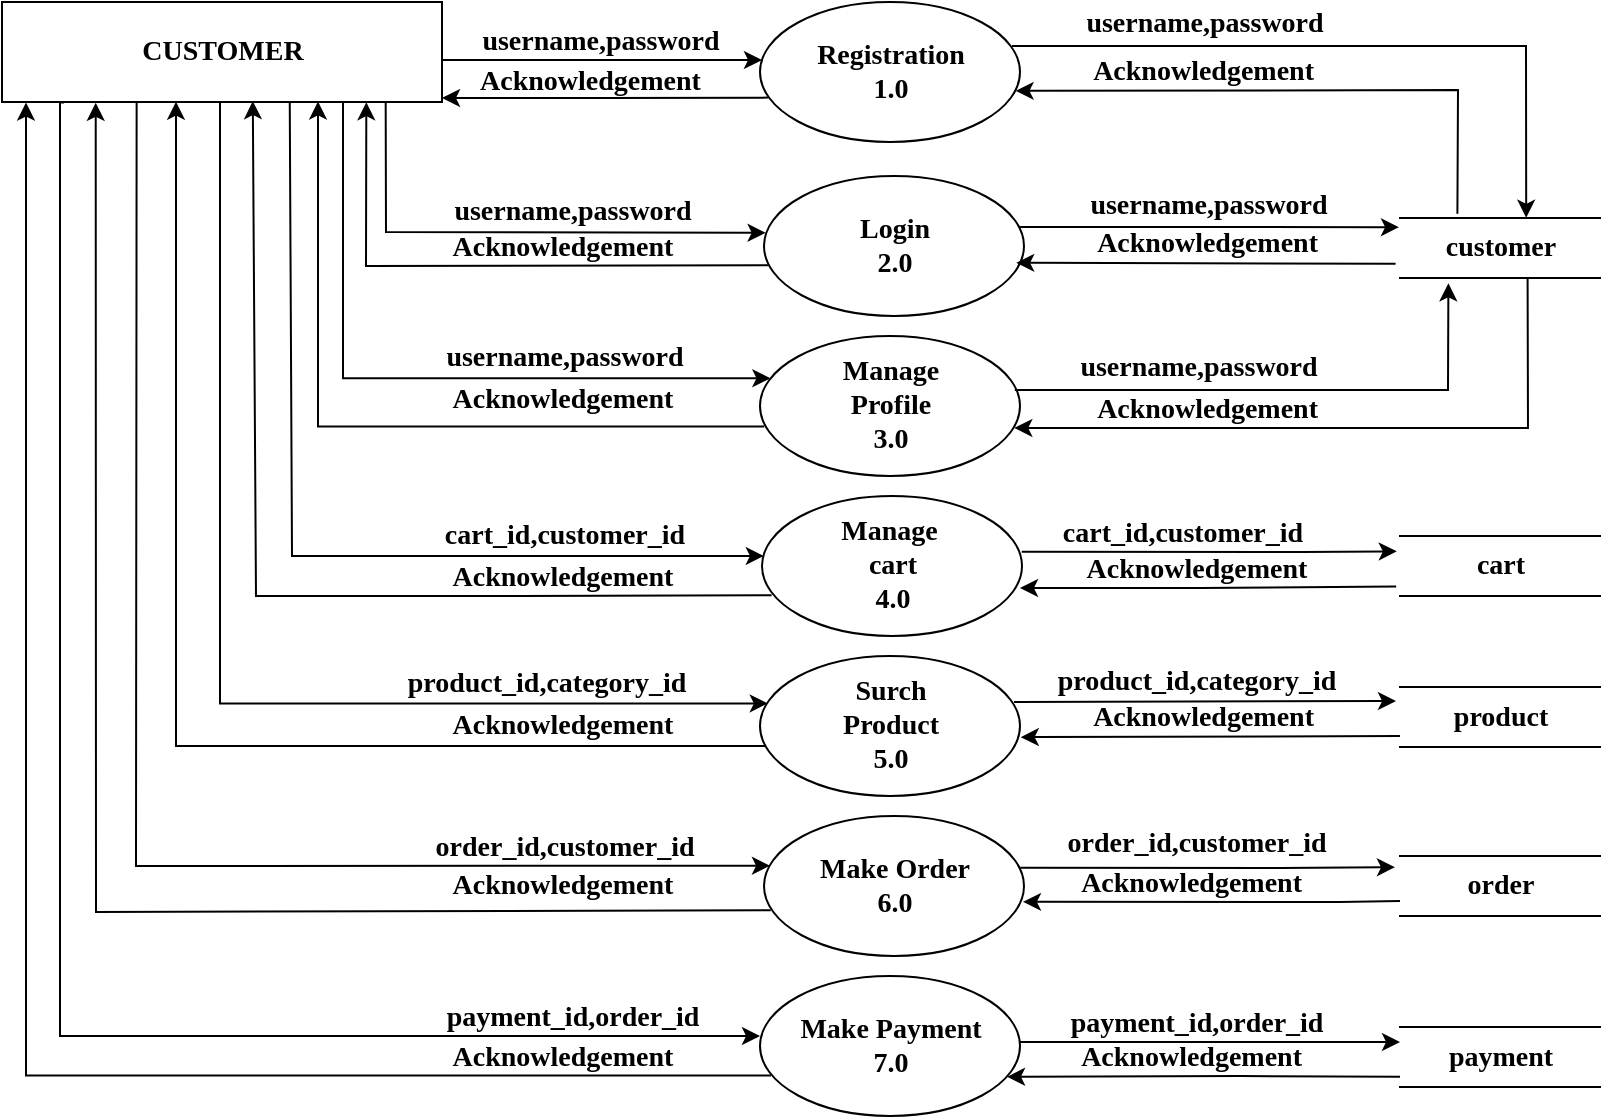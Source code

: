 <mxfile>
    <diagram id="0Psh6iuW7GssUp9ffrjz" name="Page-1">
        <mxGraphModel dx="2198" dy="1351" grid="0" gridSize="10" guides="1" tooltips="1" connect="1" arrows="1" fold="1" page="0" pageScale="1" pageWidth="827" pageHeight="1169" background="#ffffff" math="0" shadow="0">
            <root>
                <mxCell id="0"/>
                <mxCell id="1" parent="0"/>
                <mxCell id="62" style="edgeStyle=none;html=1;exitX=0.033;exitY=0.683;exitDx=0;exitDy=0;entryX=1;entryY=0.5;entryDx=0;entryDy=0;labelBackgroundColor=#000000;labelBorderColor=#000000;fontSize=14;fontColor=#000000;strokeColor=#000000;exitPerimeter=0;rounded=0;fontFamily=Times New Roman;" parent="1" source="63" edge="1">
                    <mxGeometry relative="1" as="geometry">
                        <mxPoint x="-427.96" y="-489.17" as="sourcePoint"/>
                        <mxPoint x="-589" y="-489" as="targetPoint"/>
                        <Array as="points">
                            <mxPoint x="-511" y="-489"/>
                        </Array>
                    </mxGeometry>
                </mxCell>
                <mxCell id="63" value="Registration&lt;br style=&quot;font-size: 14px;&quot;&gt;1.0" style="shape=ellipse;html=1;dashed=0;whitespace=wrap;perimeter=ellipsePerimeter;labelBackgroundColor=#FFFFFF;fontSize=14;fontColor=#000000;strokeColor=#000000;fillColor=#FFFFFF;fontStyle=1;fontFamily=Times New Roman;" parent="1" vertex="1">
                    <mxGeometry x="-430" y="-537" width="130" height="70" as="geometry"/>
                </mxCell>
                <mxCell id="65" style="edgeStyle=elbowEdgeStyle;html=1;labelBackgroundColor=#000000;labelBorderColor=#000000;fontSize=14;fontColor=#000000;strokeColor=#000000;exitX=0.016;exitY=0.647;exitDx=0;exitDy=0;exitPerimeter=0;rounded=0;fontFamily=Times New Roman;entryX=0.715;entryY=0.994;entryDx=0;entryDy=0;entryPerimeter=0;" parent="1" source="66" target="79" edge="1">
                    <mxGeometry relative="1" as="geometry">
                        <mxPoint x="-427.35" y="-374.57" as="sourcePoint"/>
                        <mxPoint x="-651" y="-530" as="targetPoint"/>
                        <Array as="points">
                            <mxPoint x="-651" y="-335"/>
                            <mxPoint x="-651" y="-449"/>
                        </Array>
                    </mxGeometry>
                </mxCell>
                <mxCell id="66" value="Manage&lt;br&gt;Profile&lt;br&gt;3.0" style="shape=ellipse;html=1;dashed=0;whitespace=wrap;perimeter=ellipsePerimeter;labelBackgroundColor=#FFFFFF;fontSize=14;fontColor=#000000;strokeColor=#000000;fillColor=#FFFFFF;fontStyle=1;fontFamily=Times New Roman;" parent="1" vertex="1">
                    <mxGeometry x="-430" y="-370" width="130" height="70" as="geometry"/>
                </mxCell>
                <mxCell id="67" style="edgeStyle=elbowEdgeStyle;html=1;exitX=0.036;exitY=0.729;exitDx=0;exitDy=0;labelBackgroundColor=#000000;labelBorderColor=#000000;fontSize=14;fontColor=#000000;strokeColor=#000000;rounded=0;fontFamily=Times New Roman;exitPerimeter=0;entryX=0.396;entryY=0.997;entryDx=0;entryDy=0;entryPerimeter=0;startArrow=none;" parent="1" target="79" edge="1">
                    <mxGeometry relative="1" as="geometry">
                        <mxPoint x="-427.32" y="-164.97" as="sourcePoint"/>
                        <mxPoint x="-723.0" y="-493" as="targetPoint"/>
                        <Array as="points">
                            <mxPoint x="-722" y="-165"/>
                            <mxPoint x="-672" y="-166"/>
                            <mxPoint x="-722" y="-336"/>
                            <mxPoint x="-700" y="-519"/>
                            <mxPoint x="-730" y="-409"/>
                        </Array>
                    </mxGeometry>
                </mxCell>
                <mxCell id="68" value="Surch&lt;br&gt;Product&lt;br&gt;5.0" style="shape=ellipse;html=1;dashed=0;whitespace=wrap;perimeter=ellipsePerimeter;labelBackgroundColor=#FFFFFF;fontSize=14;fontColor=#000000;strokeColor=#000000;fillColor=#FFFFFF;fontStyle=1;fontFamily=Times New Roman;" parent="1" vertex="1">
                    <mxGeometry x="-430" y="-210" width="130" height="70" as="geometry"/>
                </mxCell>
                <mxCell id="70" value="Make Order&lt;br style=&quot;font-size: 14px&quot;&gt;6.0" style="shape=ellipse;html=1;dashed=0;whitespace=wrap;perimeter=ellipsePerimeter;labelBackgroundColor=#FFFFFF;fontSize=14;fontColor=#000000;strokeColor=#000000;fillColor=#FFFFFF;fontStyle=1;fontFamily=Times New Roman;" parent="1" vertex="1">
                    <mxGeometry x="-428" y="-130" width="130" height="70" as="geometry"/>
                </mxCell>
                <mxCell id="71" style="edgeStyle=elbowEdgeStyle;html=1;labelBackgroundColor=#000000;labelBorderColor=#000000;fontSize=14;fontColor=#000000;strokeColor=#000000;rounded=0;fontFamily=Times New Roman;exitX=0.042;exitY=0.71;exitDx=0;exitDy=0;exitPerimeter=0;entryX=0.055;entryY=1.005;entryDx=0;entryDy=0;entryPerimeter=0;" parent="1" source="72" target="79" edge="1">
                    <mxGeometry relative="1" as="geometry">
                        <mxPoint x="-440" as="sourcePoint"/>
                        <mxPoint x="-797" y="-480" as="targetPoint"/>
                        <Array as="points">
                            <mxPoint x="-797" y="-510"/>
                            <mxPoint x="-800" y="-460"/>
                            <mxPoint x="-797" y="-10"/>
                            <mxPoint x="-797" y="-289"/>
                        </Array>
                    </mxGeometry>
                </mxCell>
                <mxCell id="72" value="Make Payment&lt;br style=&quot;font-size: 14px&quot;&gt;7.0" style="shape=ellipse;html=1;dashed=0;whitespace=wrap;perimeter=ellipsePerimeter;labelBackgroundColor=#FFFFFF;fontSize=14;fontColor=#000000;strokeColor=#000000;fillColor=#FFFFFF;fontStyle=1;fontFamily=Times New Roman;" parent="1" vertex="1">
                    <mxGeometry x="-430" y="-50" width="130" height="70" as="geometry"/>
                </mxCell>
                <mxCell id="73" style="edgeStyle=none;html=1;labelBackgroundColor=#000000;labelBorderColor=#000000;fontSize=14;fontColor=#000000;strokeColor=#000000;entryX=0.013;entryY=0.357;entryDx=0;entryDy=0;entryPerimeter=0;fontFamily=Times New Roman;" parent="1" edge="1">
                    <mxGeometry relative="1" as="geometry">
                        <mxPoint x="-588.69" y="-507.99" as="sourcePoint"/>
                        <mxPoint x="-429.0" y="-508" as="targetPoint"/>
                    </mxGeometry>
                </mxCell>
                <mxCell id="75" style="edgeStyle=elbowEdgeStyle;html=1;exitX=0.77;exitY=1;exitDx=0;exitDy=0;labelBackgroundColor=#000000;labelBorderColor=#000000;fontSize=14;fontColor=#000000;strokeColor=#000000;rounded=0;fontFamily=Times New Roman;entryX=0.04;entryY=0.302;entryDx=0;entryDy=0;entryPerimeter=0;exitPerimeter=0;" parent="1" source="79" target="66" edge="1">
                    <mxGeometry relative="1" as="geometry">
                        <mxPoint x="-638.5" y="-504.33" as="sourcePoint"/>
                        <mxPoint x="-430" y="-363" as="targetPoint"/>
                        <Array as="points">
                            <mxPoint x="-638.5" y="-414.33"/>
                        </Array>
                    </mxGeometry>
                </mxCell>
                <mxCell id="76" style="edgeStyle=elbowEdgeStyle;html=1;labelBackgroundColor=#000000;labelBorderColor=#000000;fontSize=14;fontColor=#000000;strokeColor=#000000;rounded=0;entryX=0.03;entryY=0.339;entryDx=0;entryDy=0;entryPerimeter=0;fontFamily=Times New Roman;exitX=0.49;exitY=0.994;exitDx=0;exitDy=0;exitPerimeter=0;" parent="1" source="79" target="68" edge="1">
                    <mxGeometry relative="1" as="geometry">
                        <mxPoint x="-700" y="-530" as="sourcePoint"/>
                        <mxPoint x="-428" y="-306" as="targetPoint"/>
                        <Array as="points">
                            <mxPoint x="-700" y="-310"/>
                            <mxPoint x="-686" y="-321"/>
                        </Array>
                    </mxGeometry>
                </mxCell>
                <mxCell id="78" style="edgeStyle=elbowEdgeStyle;html=1;labelBackgroundColor=#000000;labelBorderColor=#000000;fontSize=14;fontColor=#000000;strokeColor=#000000;rounded=0;fontFamily=Times New Roman;entryX=0;entryY=0.429;entryDx=0;entryDy=0;entryPerimeter=0;exitX=0.141;exitY=1.005;exitDx=0;exitDy=0;exitPerimeter=0;" parent="1" source="79" target="72" edge="1">
                    <mxGeometry relative="1" as="geometry">
                        <mxPoint x="-777" y="-538" as="sourcePoint"/>
                        <mxPoint x="-440" y="-20" as="targetPoint"/>
                        <Array as="points">
                            <mxPoint x="-780" y="-460"/>
                            <mxPoint x="-790" y="-460"/>
                            <mxPoint x="-780" y="-440"/>
                            <mxPoint x="-777" y="-90"/>
                            <mxPoint x="-467" y="-105"/>
                            <mxPoint x="-799" y="-498"/>
                            <mxPoint x="-799" y="-428"/>
                        </Array>
                    </mxGeometry>
                </mxCell>
                <mxCell id="79" value="&lt;font color=&quot;#000000&quot; style=&quot;font-size: 14px;&quot;&gt;&lt;b style=&quot;font-size: 14px;&quot;&gt;CUSTOMER&lt;/b&gt;&lt;/font&gt;" style="html=1;dashed=0;whitespace=wrap;fillColor=#FFFFFF;strokeColor=#000000;fontFamily=Times New Roman;fontSize=14;" parent="1" vertex="1">
                    <mxGeometry x="-809" y="-537" width="220" height="50" as="geometry"/>
                </mxCell>
                <mxCell id="80" value="Login&lt;br style=&quot;font-size: 14px;&quot;&gt;2.0" style="shape=ellipse;html=1;dashed=0;whitespace=wrap;perimeter=ellipsePerimeter;labelBackgroundColor=#FFFFFF;fontSize=14;fontColor=#000000;strokeColor=#000000;fillColor=#FFFFFF;fontStyle=1;fontFamily=Times New Roman;" parent="1" vertex="1">
                    <mxGeometry x="-428" y="-450" width="130" height="70" as="geometry"/>
                </mxCell>
                <mxCell id="81" value="" style="endArrow=classic;html=1;rounded=0;labelBackgroundColor=#000000;labelBorderColor=#000000;fontSize=14;fontColor=#000000;strokeColor=#000000;fontFamily=Times New Roman;entryX=0.671;entryY=-0.07;entryDx=0;entryDy=0;exitX=0.954;exitY=0.286;exitDx=0;exitDy=0;exitPerimeter=0;entryPerimeter=0;" parent="1" edge="1">
                    <mxGeometry width="50" height="50" relative="1" as="geometry">
                        <mxPoint x="-303.98" y="-514.98" as="sourcePoint"/>
                        <mxPoint x="-46.9" y="-429.1" as="targetPoint"/>
                        <Array as="points">
                            <mxPoint x="-47" y="-515"/>
                        </Array>
                    </mxGeometry>
                </mxCell>
                <mxCell id="82" value="" style="endArrow=classic;html=1;rounded=0;labelBackgroundColor=#000000;labelBorderColor=#000000;fontSize=14;fontColor=#000000;strokeColor=#000000;fontFamily=Times New Roman;exitX=0.287;exitY=-0.07;exitDx=0;exitDy=0;entryX=0.983;entryY=0.635;entryDx=0;entryDy=0;entryPerimeter=0;exitPerimeter=0;" parent="1" source="94" target="63" edge="1">
                    <mxGeometry width="50" height="50" relative="1" as="geometry">
                        <mxPoint x="-86" y="-489" as="sourcePoint"/>
                        <mxPoint x="-298.52" y="-557.84" as="targetPoint"/>
                        <Array as="points">
                            <mxPoint x="-81" y="-493"/>
                        </Array>
                    </mxGeometry>
                </mxCell>
                <mxCell id="83" value="" style="endArrow=classic;html=1;rounded=0;labelBackgroundColor=#000000;labelBorderColor=#000000;fontSize=14;fontColor=#000000;strokeColor=#000000;fontFamily=Times New Roman;exitX=0.975;exitY=0.35;exitDx=0;exitDy=0;exitPerimeter=0;entryX=-0.005;entryY=0.153;entryDx=0;entryDy=0;entryPerimeter=0;" parent="1" target="94" edge="1">
                    <mxGeometry width="50" height="50" relative="1" as="geometry">
                        <mxPoint x="-300.25" y="-424.5" as="sourcePoint"/>
                        <mxPoint x="-117.8" y="-423.95" as="targetPoint"/>
                    </mxGeometry>
                </mxCell>
                <mxCell id="84" value="" style="endArrow=classic;html=1;rounded=0;labelBackgroundColor=#000000;labelBorderColor=#000000;fontSize=14;fontColor=#000000;strokeColor=#000000;fontFamily=Times New Roman;entryX=0.97;entryY=0.663;entryDx=0;entryDy=0;entryPerimeter=0;exitX=-0.022;exitY=0.761;exitDx=0;exitDy=0;exitPerimeter=0;" parent="1" source="94" edge="1">
                    <mxGeometry width="50" height="50" relative="1" as="geometry">
                        <mxPoint x="-118.2" y="-405.96" as="sourcePoint"/>
                        <mxPoint x="-301.9" y="-406.59" as="targetPoint"/>
                    </mxGeometry>
                </mxCell>
                <mxCell id="85" value="" style="endArrow=classic;html=1;rounded=0;labelBackgroundColor=#000000;labelBorderColor=#000000;fontSize=14;fontColor=#000000;strokeColor=#000000;fontFamily=Times New Roman;entryX=0.242;entryY=1.088;entryDx=0;entryDy=0;exitX=0.98;exitY=0.386;exitDx=0;exitDy=0;exitPerimeter=0;entryPerimeter=0;" parent="1" source="66" target="94" edge="1">
                    <mxGeometry width="50" height="50" relative="1" as="geometry">
                        <mxPoint x="-297.01" y="-342.2" as="sourcePoint"/>
                        <mxPoint x="-86" y="-402" as="targetPoint"/>
                        <Array as="points">
                            <mxPoint x="-200" y="-343"/>
                            <mxPoint x="-86" y="-343"/>
                        </Array>
                    </mxGeometry>
                </mxCell>
                <mxCell id="86" value="" style="endArrow=classic;html=1;rounded=0;labelBackgroundColor=#000000;labelBorderColor=#000000;fontSize=14;fontColor=#000000;strokeColor=#000000;fontFamily=Times New Roman;exitX=0.638;exitY=1.011;exitDx=0;exitDy=0;entryX=0.978;entryY=0.657;entryDx=0;entryDy=0;entryPerimeter=0;exitPerimeter=0;" parent="1" source="94" target="66" edge="1">
                    <mxGeometry width="50" height="50" relative="1" as="geometry">
                        <mxPoint x="-52" y="-460" as="sourcePoint"/>
                        <mxPoint x="-299" y="-374" as="targetPoint"/>
                        <Array as="points">
                            <mxPoint x="-46" y="-324"/>
                            <mxPoint x="-53" y="-324"/>
                        </Array>
                    </mxGeometry>
                </mxCell>
                <mxCell id="87" value="" style="endArrow=classic;html=1;rounded=0;labelBackgroundColor=#000000;labelBorderColor=#000000;fontSize=14;fontColor=#000000;strokeColor=#000000;fontFamily=Times New Roman;exitX=0.977;exitY=0.329;exitDx=0;exitDy=0;exitPerimeter=0;entryX=-0.02;entryY=0.234;entryDx=0;entryDy=0;entryPerimeter=0;" parent="1" source="68" target="95" edge="1">
                    <mxGeometry width="50" height="50" relative="1" as="geometry">
                        <mxPoint x="-299.91" y="-245.5" as="sourcePoint"/>
                        <mxPoint x="-118.0" y="-245.5" as="targetPoint"/>
                    </mxGeometry>
                </mxCell>
                <mxCell id="88" value="" style="endArrow=classic;html=1;rounded=0;labelBackgroundColor=#000000;labelBorderColor=#000000;fontSize=14;fontColor=#000000;strokeColor=#000000;fontFamily=Times New Roman;entryX=1.003;entryY=0.551;entryDx=0;entryDy=0;entryPerimeter=0;startArrow=none;exitX=0;exitY=0.75;exitDx=0;exitDy=0;" parent="1" edge="1">
                    <mxGeometry width="50" height="50" relative="1" as="geometry">
                        <mxPoint x="-110" y="-170" as="sourcePoint"/>
                        <mxPoint x="-299.61" y="-169.43" as="targetPoint"/>
                    </mxGeometry>
                </mxCell>
                <mxCell id="92" value="" style="endArrow=classic;html=1;rounded=0;labelBackgroundColor=#000000;labelBorderColor=#000000;fontSize=14;fontColor=#000000;strokeColor=#000000;fontFamily=Times New Roman;entryX=0.95;entryY=0.72;entryDx=0;entryDy=0;entryPerimeter=0;exitX=0;exitY=0.83;exitDx=0;exitDy=0;exitPerimeter=0;" parent="1" source="98" target="72" edge="1">
                    <mxGeometry width="50" height="50" relative="1" as="geometry">
                        <mxPoint x="-120" as="sourcePoint"/>
                        <mxPoint x="-318.7" y="-39.22" as="targetPoint"/>
                        <Array as="points">
                            <mxPoint x="-190"/>
                        </Array>
                    </mxGeometry>
                </mxCell>
                <mxCell id="94" value="&lt;b style=&quot;font-size: 14px;&quot;&gt;customer&lt;/b&gt;" style="html=1;dashed=0;whitespace=wrap;shape=partialRectangle;right=0;left=0;labelBackgroundColor=none;fontSize=14;fontColor=#000000;strokeColor=#000000;fillColor=#FFFFFF;fontFamily=Times New Roman;" parent="1" vertex="1">
                    <mxGeometry x="-110" y="-429" width="100" height="30" as="geometry"/>
                </mxCell>
                <mxCell id="95" value="&lt;b style=&quot;font-size: 14px;&quot;&gt;product&lt;/b&gt;" style="html=1;dashed=0;whitespace=wrap;shape=partialRectangle;right=0;left=0;labelBackgroundColor=none;fontSize=14;fontColor=#000000;strokeColor=#000000;fillColor=#FFFFFF;fontFamily=Times New Roman;" parent="1" vertex="1">
                    <mxGeometry x="-110" y="-194.5" width="100" height="30" as="geometry"/>
                </mxCell>
                <mxCell id="97" value="&lt;b style=&quot;font-size: 14px;&quot;&gt;order&lt;/b&gt;" style="html=1;dashed=0;whitespace=wrap;shape=partialRectangle;right=0;left=0;labelBackgroundColor=none;fontSize=14;fontColor=#000000;strokeColor=#000000;fillColor=#FFFFFF;fontFamily=Times New Roman;" parent="1" vertex="1">
                    <mxGeometry x="-110" y="-110" width="100" height="30" as="geometry"/>
                </mxCell>
                <mxCell id="98" value="&lt;b style=&quot;font-size: 14px;&quot;&gt;payment&lt;/b&gt;" style="html=1;dashed=0;whitespace=wrap;shape=partialRectangle;right=0;left=0;labelBackgroundColor=none;fontSize=14;fontColor=#000000;strokeColor=#000000;fillColor=#FFFFFF;fontFamily=Times New Roman;" parent="1" vertex="1">
                    <mxGeometry x="-110" y="-24.5" width="100" height="30" as="geometry"/>
                </mxCell>
                <mxCell id="99" value="&lt;font style=&quot;font-size: 14px;&quot;&gt;Acknowledgement&lt;/font&gt;" style="text;html=1;align=right;verticalAlign=middle;resizable=0;points=[];autosize=1;strokeColor=none;fillColor=none;fontSize=14;fontColor=#000000;fontStyle=1;fontFamily=Times New Roman;" parent="1" vertex="1">
                    <mxGeometry x="-272" y="-513" width="120" height="21" as="geometry"/>
                </mxCell>
                <mxCell id="100" value="&lt;font style=&quot;font-size: 14px;&quot;&gt;Acknowledgement&lt;/font&gt;" style="text;html=1;align=right;verticalAlign=middle;resizable=0;points=[];autosize=1;strokeColor=none;fillColor=none;fontSize=14;fontColor=#000000;fontStyle=1;fontFamily=Times New Roman;" parent="1" vertex="1">
                    <mxGeometry x="-270.5" y="-427" width="120" height="21" as="geometry"/>
                </mxCell>
                <mxCell id="101" value="&lt;font style=&quot;font-size: 14px;&quot;&gt;Acknowledgement&lt;/font&gt;" style="text;html=1;align=right;verticalAlign=middle;resizable=0;points=[];autosize=1;strokeColor=none;fillColor=none;fontSize=14;fontColor=#000000;fontStyle=1;fontFamily=Times New Roman;" parent="1" vertex="1">
                    <mxGeometry x="-270.5" y="-343.5" width="120" height="21" as="geometry"/>
                </mxCell>
                <mxCell id="104" value="&lt;font style=&quot;font-size: 14px;&quot;&gt;Acknowledgement&lt;/font&gt;" style="text;html=1;align=right;verticalAlign=middle;resizable=0;points=[];autosize=1;strokeColor=none;fillColor=none;fontSize=14;fontColor=#000000;fontStyle=1;fontFamily=Times New Roman;" parent="1" vertex="1">
                    <mxGeometry x="-278" y="-20" width="120" height="21" as="geometry"/>
                </mxCell>
                <mxCell id="105" value="&lt;b&gt;username,password&lt;/b&gt;" style="text;html=1;align=center;verticalAlign=middle;resizable=0;points=[];autosize=1;strokeColor=none;fillColor=none;fontSize=14;fontColor=#000000;fontFamily=Times New Roman;" parent="1" vertex="1">
                    <mxGeometry x="-272.5" y="-537" width="129" height="21" as="geometry"/>
                </mxCell>
                <mxCell id="106" value="&lt;b&gt;username,password&lt;/b&gt;" style="text;html=1;align=center;verticalAlign=middle;resizable=0;points=[];autosize=1;strokeColor=none;fillColor=none;fontSize=14;fontColor=#000000;fontFamily=Times New Roman;" parent="1" vertex="1">
                    <mxGeometry x="-270.5" y="-445.5" width="129" height="21" as="geometry"/>
                </mxCell>
                <mxCell id="107" value="&lt;b style=&quot;font-size: 14px&quot;&gt;username,password&lt;/b&gt;" style="text;html=1;align=center;verticalAlign=middle;resizable=0;points=[];autosize=1;strokeColor=none;fillColor=none;fontSize=14;fontColor=#000000;fontFamily=Times New Roman;" parent="1" vertex="1">
                    <mxGeometry x="-575" y="-528" width="129" height="21" as="geometry"/>
                </mxCell>
                <mxCell id="108" value="&lt;span style=&quot;color: rgb(0, 0, 0); font-size: 14px; font-style: normal; font-weight: 700; letter-spacing: normal; text-align: right; text-indent: 0px; text-transform: none; word-spacing: 0px; display: inline; float: none;&quot;&gt;Acknowledgement&lt;/span&gt;" style="text;whiteSpace=wrap;html=1;fontSize=14;fontColor=#000000;fontFamily=Times New Roman;" parent="1" vertex="1">
                    <mxGeometry x="-572.5" y="-512" width="140" height="30" as="geometry"/>
                </mxCell>
                <mxCell id="109" value="&lt;b style=&quot;font-size: 14px;&quot;&gt;username,password&lt;/b&gt;" style="text;html=1;align=center;verticalAlign=middle;resizable=0;points=[];autosize=1;strokeColor=none;fillColor=none;fontSize=14;fontColor=#000000;fontFamily=Times New Roman;" parent="1" vertex="1">
                    <mxGeometry x="-589" y="-443" width="129" height="21" as="geometry"/>
                </mxCell>
                <mxCell id="110" value="&lt;b style=&quot;font-size: 14px;&quot;&gt;Acknowledgement&lt;/b&gt;" style="text;html=1;align=center;verticalAlign=middle;resizable=0;points=[];autosize=1;strokeColor=none;fillColor=none;fontSize=14;fontColor=#000000;fontFamily=Times New Roman;" parent="1" vertex="1">
                    <mxGeometry x="-589" y="-424.5" width="120" height="21" as="geometry"/>
                </mxCell>
                <mxCell id="111" value="&lt;b style=&quot;font-size: 14px;&quot;&gt;Acknowledgement&lt;/b&gt;" style="text;html=1;align=center;verticalAlign=middle;resizable=0;points=[];autosize=1;strokeColor=none;fillColor=none;fontSize=14;fontColor=#000000;fontFamily=Times New Roman;" parent="1" vertex="1">
                    <mxGeometry x="-589" y="-349" width="120" height="21" as="geometry"/>
                </mxCell>
                <mxCell id="113" value="&lt;b style=&quot;font-size: 14px;&quot;&gt;Acknowledgement&lt;/b&gt;" style="text;html=1;align=center;verticalAlign=middle;resizable=0;points=[];autosize=1;strokeColor=none;fillColor=none;fontSize=14;fontColor=#000000;fontFamily=Times New Roman;" parent="1" vertex="1">
                    <mxGeometry x="-589" y="-105.5" width="120" height="21" as="geometry"/>
                </mxCell>
                <mxCell id="114" value="&lt;b style=&quot;font-size: 14px;&quot;&gt;Acknowledgement&lt;/b&gt;" style="text;html=1;align=center;verticalAlign=middle;resizable=0;points=[];autosize=1;strokeColor=none;fillColor=none;fontSize=14;fontColor=#000000;fontFamily=Times New Roman;" parent="1" vertex="1">
                    <mxGeometry x="-589" y="-20" width="120" height="21" as="geometry"/>
                </mxCell>
                <mxCell id="115" value="&lt;b style=&quot;font-size: 14px&quot;&gt;product_id,category_id&lt;/b&gt;" style="text;html=1;align=center;verticalAlign=middle;resizable=0;points=[];autosize=1;strokeColor=none;fillColor=none;fontSize=14;fontColor=#000000;fontFamily=Times New Roman;" parent="1" vertex="1">
                    <mxGeometry x="-611.5" y="-206.5" width="149" height="21" as="geometry"/>
                </mxCell>
                <mxCell id="116" value="&lt;b&gt;product_id,category_id&lt;/b&gt;" style="text;html=1;align=center;verticalAlign=middle;resizable=0;points=[];autosize=1;strokeColor=none;fillColor=none;fontSize=14;fontColor=#000000;fontFamily=Times New Roman;" parent="1" vertex="1">
                    <mxGeometry x="-287" y="-208" width="149" height="21" as="geometry"/>
                </mxCell>
                <mxCell id="117" value="&lt;b style=&quot;color: rgb(0 , 0 , 0)&quot;&gt;username,password&lt;/b&gt;" style="text;html=1;align=center;verticalAlign=middle;resizable=0;points=[];autosize=1;strokeColor=none;fillColor=none;fontFamily=Times New Roman;fontSize=14;" parent="1" vertex="1">
                    <mxGeometry x="-592.5" y="-370" width="129" height="21" as="geometry"/>
                </mxCell>
                <mxCell id="118" value="&lt;b&gt;username,password&lt;/b&gt;" style="text;html=1;align=center;verticalAlign=middle;resizable=0;points=[];autosize=1;strokeColor=none;fillColor=none;fontSize=14;fontColor=#000000;fontFamily=Times New Roman;" parent="1" vertex="1">
                    <mxGeometry x="-276" y="-364.5" width="129" height="21" as="geometry"/>
                </mxCell>
                <mxCell id="121" value="&lt;b&gt;order_id,customer_id&lt;/b&gt;" style="text;html=1;align=center;verticalAlign=middle;resizable=0;points=[];autosize=1;strokeColor=none;fillColor=none;fontSize=14;fontColor=#000000;fontFamily=Times New Roman;" parent="1" vertex="1">
                    <mxGeometry x="-282" y="-126.5" width="139" height="21" as="geometry"/>
                </mxCell>
                <mxCell id="122" value="&lt;b style=&quot;font-size: 14px&quot;&gt;payment_id,order_id&lt;/b&gt;" style="text;html=1;align=center;verticalAlign=middle;resizable=0;points=[];autosize=1;strokeColor=none;fillColor=none;fontSize=14;fontColor=#000000;fontFamily=Times New Roman;" parent="1" vertex="1">
                    <mxGeometry x="-592.5" y="-40" width="136" height="21" as="geometry"/>
                </mxCell>
                <mxCell id="123" value="&lt;b&gt;payment_id,order_id&lt;/b&gt;" style="text;html=1;align=center;verticalAlign=middle;resizable=0;points=[];autosize=1;strokeColor=none;fillColor=none;fontSize=14;fontColor=#000000;fontFamily=Times New Roman;" parent="1" vertex="1">
                    <mxGeometry x="-280.5" y="-37" width="136" height="21" as="geometry"/>
                </mxCell>
                <mxCell id="103" value="&lt;font style=&quot;font-size: 14px;&quot;&gt;Acknowledgement&lt;/font&gt;" style="text;html=1;align=right;verticalAlign=middle;resizable=0;points=[];autosize=1;strokeColor=none;fillColor=none;fontSize=14;fontColor=#000000;fontStyle=1;fontFamily=Times New Roman;" parent="1" vertex="1">
                    <mxGeometry x="-278" y="-106.5" width="120" height="21" as="geometry"/>
                </mxCell>
                <mxCell id="119" value="&lt;b style=&quot;font-size: 14px&quot;&gt;order_id,customer_id&lt;/b&gt;" style="text;html=1;align=center;verticalAlign=middle;resizable=0;points=[];autosize=1;strokeColor=none;fillColor=none;fontSize=14;fontColor=#000000;fontFamily=Times New Roman;" parent="1" vertex="1">
                    <mxGeometry x="-598" y="-124.5" width="139" height="21" as="geometry"/>
                </mxCell>
                <mxCell id="128" value="" style="endArrow=classic;html=1;rounded=0;labelBackgroundColor=#000000;labelBorderColor=#000000;fontSize=14;fontColor=#000000;strokeColor=#000000;fontFamily=Times New Roman;startArrow=none;entryX=0.996;entryY=0.599;entryDx=0;entryDy=0;entryPerimeter=0;exitX=0;exitY=0.75;exitDx=0;exitDy=0;" parent="1" source="97" edge="1">
                    <mxGeometry width="50" height="50" relative="1" as="geometry">
                        <mxPoint x="-120" y="-87" as="sourcePoint"/>
                        <mxPoint x="-298.52" y="-87.07" as="targetPoint"/>
                        <Array as="points">
                            <mxPoint x="-140" y="-87"/>
                        </Array>
                    </mxGeometry>
                </mxCell>
                <mxCell id="102" value="&lt;font style=&quot;font-size: 14px;&quot;&gt;Acknowledgement&lt;/font&gt;" style="text;html=1;align=right;verticalAlign=middle;resizable=0;points=[];autosize=1;strokeColor=none;fillColor=none;fontSize=14;fontColor=#000000;fontStyle=1;fontFamily=Times New Roman;" parent="1" vertex="1">
                    <mxGeometry x="-272.5" y="-190" width="120" height="21" as="geometry"/>
                </mxCell>
                <mxCell id="130" value="Manage&amp;nbsp;&lt;br&gt;cart&lt;br&gt;4.0" style="shape=ellipse;html=1;dashed=0;whitespace=wrap;perimeter=ellipsePerimeter;labelBackgroundColor=#FFFFFF;fontSize=14;fontColor=#000000;strokeColor=#000000;fillColor=#FFFFFF;fontStyle=1;fontFamily=Times New Roman;" parent="1" vertex="1">
                    <mxGeometry x="-429" y="-290" width="130" height="70" as="geometry"/>
                </mxCell>
                <mxCell id="132" value="" style="endArrow=classic;html=1;rounded=0;labelBackgroundColor=#000000;labelBorderColor=#000000;fontSize=14;fontColor=#000000;strokeColor=#000000;fontFamily=Times New Roman;startArrow=none;exitX=0.985;exitY=0.369;exitDx=0;exitDy=0;exitPerimeter=0;entryX=-0.025;entryY=0.186;entryDx=0;entryDy=0;entryPerimeter=0;" parent="1" source="70" target="97" edge="1">
                    <mxGeometry width="50" height="50" relative="1" as="geometry">
                        <mxPoint x="-160" y="-110" as="sourcePoint"/>
                        <mxPoint x="-120" y="-104" as="targetPoint"/>
                        <Array as="points">
                            <mxPoint x="-170" y="-104"/>
                        </Array>
                    </mxGeometry>
                </mxCell>
                <mxCell id="133" value="" style="endArrow=classic;html=1;rounded=0;labelBackgroundColor=#000000;labelBorderColor=#000000;fontSize=14;fontColor=#000000;strokeColor=#000000;fontFamily=Times New Roman;startArrow=none;entryX=0;entryY=0.25;entryDx=0;entryDy=0;exitX=1;exitY=0.471;exitDx=0;exitDy=0;exitPerimeter=0;" parent="1" source="72" target="98" edge="1">
                    <mxGeometry width="50" height="50" relative="1" as="geometry">
                        <mxPoint x="-130" y="-20" as="sourcePoint"/>
                        <mxPoint x="-300.52" y="-20.07" as="targetPoint"/>
                        <Array as="points">
                            <mxPoint x="-180" y="-17"/>
                        </Array>
                    </mxGeometry>
                </mxCell>
                <mxCell id="134" value="" style="endArrow=classic;html=1;rounded=0;labelBackgroundColor=#000000;labelBorderColor=#000000;fontSize=14;fontColor=#000000;strokeColor=#000000;fontFamily=Times New Roman;startArrow=none;entryX=0.57;entryY=0.991;entryDx=0;entryDy=0;entryPerimeter=0;exitX=0.037;exitY=0.709;exitDx=0;exitDy=0;exitPerimeter=0;" parent="1" source="130" target="79" edge="1">
                    <mxGeometry width="50" height="50" relative="1" as="geometry">
                        <mxPoint x="-447" y="-310" as="sourcePoint"/>
                        <mxPoint x="-617.52" y="-310.07" as="targetPoint"/>
                        <Array as="points">
                            <mxPoint x="-550" y="-240"/>
                            <mxPoint x="-682" y="-240"/>
                        </Array>
                    </mxGeometry>
                </mxCell>
                <mxCell id="142" value="" style="endArrow=classic;html=1;rounded=0;labelBackgroundColor=#000000;labelBorderColor=#000000;fontSize=14;fontColor=#000000;strokeColor=#000000;fontFamily=Times New Roman;startArrow=none;entryX=0.007;entryY=0.428;entryDx=0;entryDy=0;entryPerimeter=0;exitX=0.654;exitY=1.007;exitDx=0;exitDy=0;exitPerimeter=0;" parent="1" source="79" target="130" edge="1">
                    <mxGeometry width="50" height="50" relative="1" as="geometry">
                        <mxPoint x="-560" y="-330" as="sourcePoint"/>
                        <mxPoint x="-730.52" y="-330.07" as="targetPoint"/>
                        <Array as="points">
                            <mxPoint x="-664" y="-260"/>
                            <mxPoint x="-580" y="-260"/>
                        </Array>
                    </mxGeometry>
                </mxCell>
                <mxCell id="143" value="&lt;b style=&quot;font-size: 14px;&quot;&gt;Acknowledgement&lt;/b&gt;" style="text;html=1;align=center;verticalAlign=middle;resizable=0;points=[];autosize=1;strokeColor=none;fillColor=none;fontSize=14;fontColor=#000000;fontFamily=Times New Roman;" parent="1" vertex="1">
                    <mxGeometry x="-589" y="-260" width="120" height="21" as="geometry"/>
                </mxCell>
                <mxCell id="112" value="&lt;b style=&quot;font-size: 14px;&quot;&gt;Acknowledgement&lt;/b&gt;" style="text;html=1;align=center;verticalAlign=middle;resizable=0;points=[];autosize=1;strokeColor=none;fillColor=none;fontSize=14;fontColor=#000000;fontFamily=Times New Roman;" parent="1" vertex="1">
                    <mxGeometry x="-589" y="-185.5" width="120" height="21" as="geometry"/>
                </mxCell>
                <mxCell id="148" value="" style="endArrow=classic;html=1;rounded=0;labelBackgroundColor=#000000;labelBorderColor=#000000;fontSize=14;fontColor=#000000;strokeColor=#000000;fontFamily=Times New Roman;exitX=-0.019;exitY=0.843;exitDx=0;exitDy=0;exitPerimeter=0;" parent="1" source="149" edge="1">
                    <mxGeometry width="50" height="50" relative="1" as="geometry">
                        <mxPoint x="-120" y="-244" as="sourcePoint"/>
                        <mxPoint x="-300" y="-244" as="targetPoint"/>
                        <Array as="points">
                            <mxPoint x="-210" y="-244"/>
                            <mxPoint x="-260" y="-244"/>
                        </Array>
                    </mxGeometry>
                </mxCell>
                <mxCell id="149" value="&lt;b&gt;cart&lt;/b&gt;" style="html=1;dashed=0;whitespace=wrap;shape=partialRectangle;right=0;left=0;labelBackgroundColor=none;fontSize=14;fontColor=#000000;strokeColor=#000000;fillColor=#FFFFFF;fontFamily=Times New Roman;" parent="1" vertex="1">
                    <mxGeometry x="-110" y="-270" width="100" height="30" as="geometry"/>
                </mxCell>
                <mxCell id="150" value="&lt;b&gt;cart_id,customer_id&lt;/b&gt;" style="text;html=1;align=center;verticalAlign=middle;resizable=0;points=[];autosize=1;strokeColor=none;fillColor=none;fontSize=14;fontFamily=Times New Roman;fontColor=#000000;" parent="1" vertex="1">
                    <mxGeometry x="-593" y="-281" width="130" height="21" as="geometry"/>
                </mxCell>
                <mxCell id="151" value="" style="endArrow=classic;html=1;rounded=0;labelBackgroundColor=#000000;labelBorderColor=#000000;fontSize=14;fontColor=#000000;strokeColor=#000000;fontFamily=Times New Roman;entryX=-0.016;entryY=0.255;entryDx=0;entryDy=0;entryPerimeter=0;exitX=0.999;exitY=0.399;exitDx=0;exitDy=0;exitPerimeter=0;" parent="1" source="130" target="149" edge="1">
                    <mxGeometry width="50" height="50" relative="1" as="geometry">
                        <mxPoint x="-290" y="-262" as="sourcePoint"/>
                        <mxPoint x="-119" y="-262" as="targetPoint"/>
                        <Array as="points">
                            <mxPoint x="-159" y="-262"/>
                        </Array>
                    </mxGeometry>
                </mxCell>
                <mxCell id="153" value="&lt;span style=&quot;font-weight: 700 ; text-align: right&quot;&gt;Acknowledgement&lt;/span&gt;" style="text;html=1;align=center;verticalAlign=middle;resizable=0;points=[];autosize=1;strokeColor=none;fillColor=none;fontSize=14;fontFamily=Times New Roman;fontColor=#000000;" parent="1" vertex="1">
                    <mxGeometry x="-277.5" y="-263" width="130" height="20" as="geometry"/>
                </mxCell>
                <mxCell id="154" value="&lt;b&gt;cart_id,customer_id&lt;/b&gt;" style="text;html=1;align=center;verticalAlign=middle;resizable=0;points=[];autosize=1;strokeColor=none;fillColor=none;fontSize=14;fontFamily=Times New Roman;fontColor=#000000;" parent="1" vertex="1">
                    <mxGeometry x="-284.5" y="-282" width="130" height="21" as="geometry"/>
                </mxCell>
                <mxCell id="155" value="" style="endArrow=classic;html=1;exitX=0.026;exitY=0.673;exitDx=0;exitDy=0;exitPerimeter=0;strokeColor=#000000;entryX=0.213;entryY=1.008;entryDx=0;entryDy=0;entryPerimeter=0;rounded=0;" parent="1" source="70" target="79" edge="1">
                    <mxGeometry width="50" height="50" relative="1" as="geometry">
                        <mxPoint x="-503" y="-198" as="sourcePoint"/>
                        <mxPoint x="-704" y="-76" as="targetPoint"/>
                        <Array as="points">
                            <mxPoint x="-762" y="-82"/>
                        </Array>
                    </mxGeometry>
                </mxCell>
                <mxCell id="156" value="" style="endArrow=classic;html=1;rounded=0;strokeColor=#000000;entryX=0.023;entryY=0.312;entryDx=0;entryDy=0;entryPerimeter=0;exitX=0.306;exitY=1.009;exitDx=0;exitDy=0;exitPerimeter=0;" parent="1" source="79" edge="1">
                    <mxGeometry width="50" height="50" relative="1" as="geometry">
                        <mxPoint x="-741.68" y="-483.7" as="sourcePoint"/>
                        <mxPoint x="-425.01" y="-105.16" as="targetPoint"/>
                        <Array as="points">
                            <mxPoint x="-742" y="-105"/>
                        </Array>
                    </mxGeometry>
                </mxCell>
                <mxCell id="157" value="" style="endArrow=classic;html=1;rounded=0;strokeColor=#000000;exitX=0.01;exitY=0.68;exitDx=0;exitDy=0;exitPerimeter=0;entryX=0.828;entryY=1.002;entryDx=0;entryDy=0;entryPerimeter=0;" parent="1" target="79" edge="1">
                    <mxGeometry width="50" height="50" relative="1" as="geometry">
                        <mxPoint x="-425.7" y="-405.4" as="sourcePoint"/>
                        <mxPoint x="-627" y="-476" as="targetPoint"/>
                        <Array as="points">
                            <mxPoint x="-627" y="-405"/>
                        </Array>
                    </mxGeometry>
                </mxCell>
                <mxCell id="158" value="" style="endArrow=classic;html=1;rounded=0;strokeColor=#000000;entryX=0.014;entryY=0.32;entryDx=0;entryDy=0;entryPerimeter=0;exitX=0.872;exitY=1;exitDx=0;exitDy=0;exitPerimeter=0;" parent="1" source="79" edge="1">
                    <mxGeometry width="50" height="50" relative="1" as="geometry">
                        <mxPoint x="-617.06" y="-481" as="sourcePoint"/>
                        <mxPoint x="-427.18" y="-421.6" as="targetPoint"/>
                        <Array as="points">
                            <mxPoint x="-617" y="-422"/>
                        </Array>
                    </mxGeometry>
                </mxCell>
            </root>
        </mxGraphModel>
    </diagram>
</mxfile>